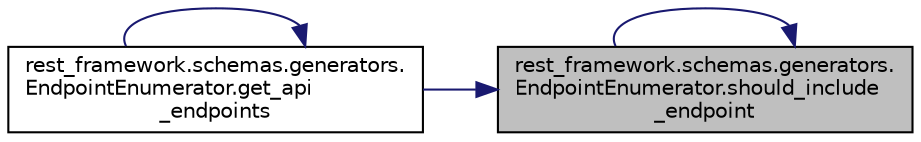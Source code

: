 digraph "rest_framework.schemas.generators.EndpointEnumerator.should_include_endpoint"
{
 // LATEX_PDF_SIZE
  edge [fontname="Helvetica",fontsize="10",labelfontname="Helvetica",labelfontsize="10"];
  node [fontname="Helvetica",fontsize="10",shape=record];
  rankdir="RL";
  Node1 [label="rest_framework.schemas.generators.\lEndpointEnumerator.should_include\l_endpoint",height=0.2,width=0.4,color="black", fillcolor="grey75", style="filled", fontcolor="black",tooltip=" "];
  Node1 -> Node2 [dir="back",color="midnightblue",fontsize="10",style="solid",fontname="Helvetica"];
  Node2 [label="rest_framework.schemas.generators.\lEndpointEnumerator.get_api\l_endpoints",height=0.2,width=0.4,color="black", fillcolor="white", style="filled",URL="$d6/dc4/classrest__framework_1_1schemas_1_1generators_1_1_endpoint_enumerator.html#ac93f3e36cc8481f1edcb439ad0ecad2a",tooltip=" "];
  Node2 -> Node2 [dir="back",color="midnightblue",fontsize="10",style="solid",fontname="Helvetica"];
  Node1 -> Node1 [dir="back",color="midnightblue",fontsize="10",style="solid",fontname="Helvetica"];
}
